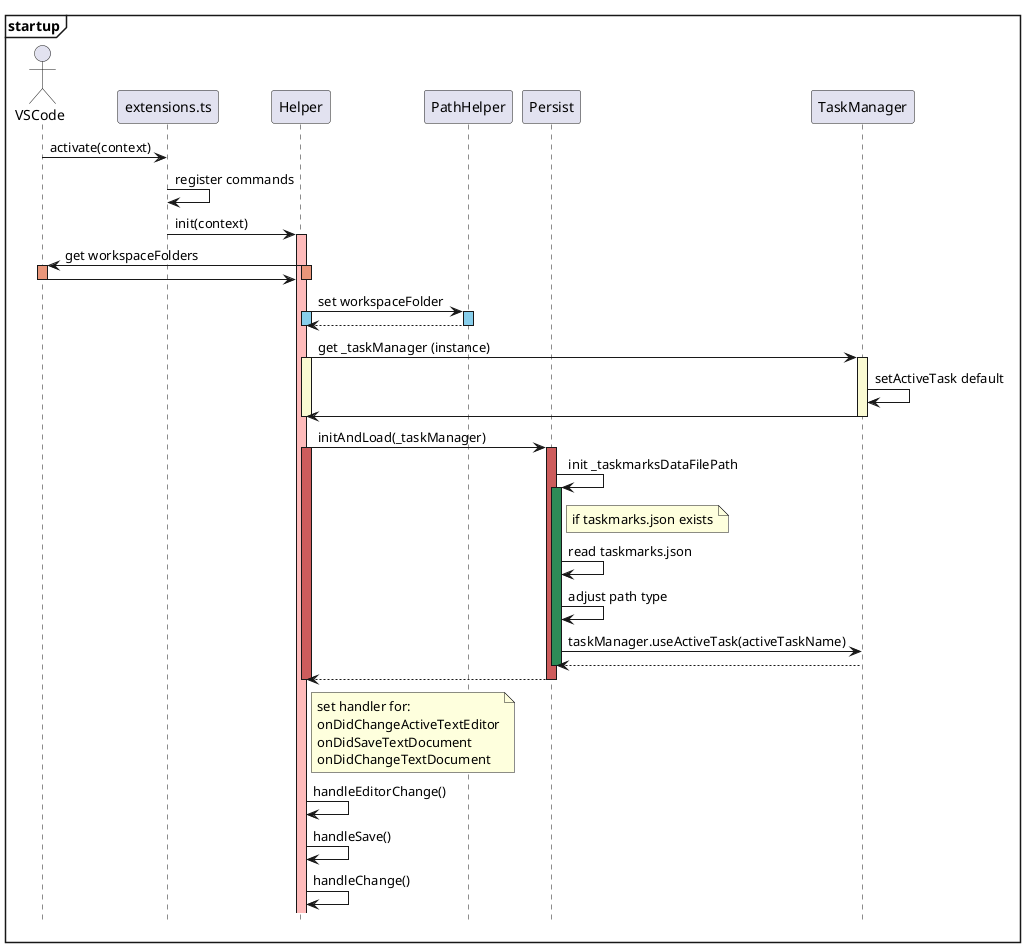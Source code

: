 @startuml startup

hide footbox

mainframe **startup**

actor VSCode
participant extensions.ts as ext
participant Helper as help
participant PathHelper as ph
participant Persist as p

participant TaskManager as tm

VSCode -> ext: activate(context)
ext -> ext: register commands
ext -> help: init(context)
activate help #FFBBBB
help -> VSCode: get workspaceFolders
activate help #DarkSalmon
activate VSCode #DarkSalmon
VSCode -> help
deactivate VSCode
deactivate help

help -> ph: set workspaceFolder
activate help #SkyBlue
activate ph #SkyBlue
ph --> help
deactivate ph
deactivate help

help -> tm: get _taskManager (instance)
activate help #LightGoldenRodYellow
activate tm #LightGoldenRodYellow
tm -> tm: setActiveTask default
tm -> help
deactivate tm
deactivate help


help -> p: initAndLoad(_taskManager)
activate help #IndianRed
activate p #IndianRed
p -> p: init _taskmarksDataFilePath
activate p #SeaGreen
note right of p
if taskmarks.json exists
end note
p -> p: read taskmarks.json
p -> p: adjust path type
p -> tm: taskManager.useActiveTask(activeTaskName)
tm --> p
deactivate p
p --> help
deactivate help
deactivate p

note right of help
set handler for:
onDidChangeActiveTextEditor
onDidSaveTextDocument
onDidChangeTextDocument
end note 

help -> help: handleEditorChange()
help -> help: handleSave()
help -> help: handleChange()

@endjson
